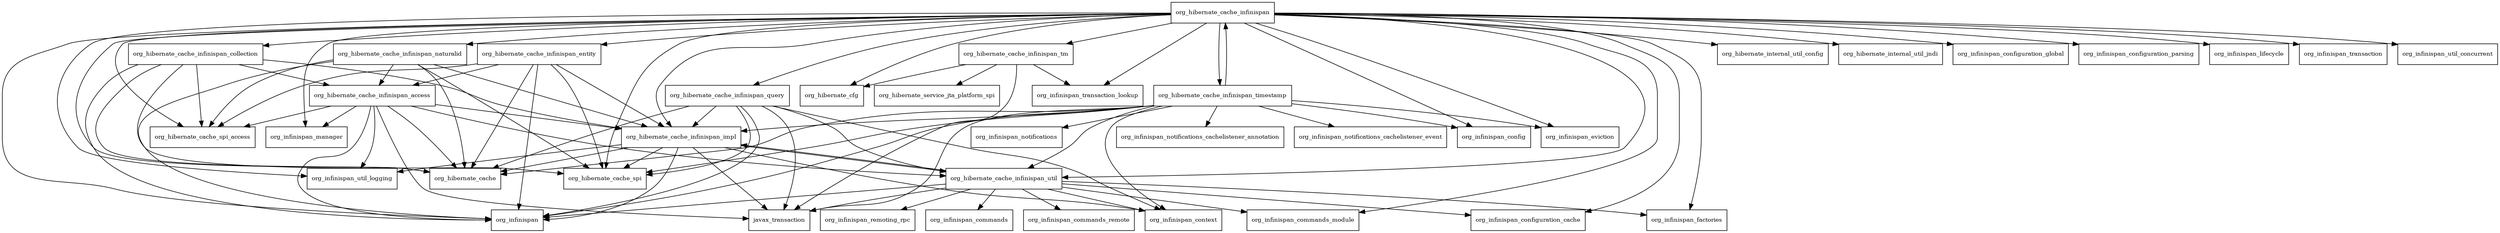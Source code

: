 digraph hibernate_infinispan_4_2_14_SP1_redhat_1_package_dependencies {
  node [shape = box, fontsize=10.0];
  org_hibernate_cache_infinispan -> org_hibernate_cache;
  org_hibernate_cache_infinispan -> org_hibernate_cache_infinispan_collection;
  org_hibernate_cache_infinispan -> org_hibernate_cache_infinispan_entity;
  org_hibernate_cache_infinispan -> org_hibernate_cache_infinispan_impl;
  org_hibernate_cache_infinispan -> org_hibernate_cache_infinispan_naturalid;
  org_hibernate_cache_infinispan -> org_hibernate_cache_infinispan_query;
  org_hibernate_cache_infinispan -> org_hibernate_cache_infinispan_timestamp;
  org_hibernate_cache_infinispan -> org_hibernate_cache_infinispan_tm;
  org_hibernate_cache_infinispan -> org_hibernate_cache_infinispan_util;
  org_hibernate_cache_infinispan -> org_hibernate_cache_spi;
  org_hibernate_cache_infinispan -> org_hibernate_cache_spi_access;
  org_hibernate_cache_infinispan -> org_hibernate_cfg;
  org_hibernate_cache_infinispan -> org_hibernate_internal_util_config;
  org_hibernate_cache_infinispan -> org_hibernate_internal_util_jndi;
  org_hibernate_cache_infinispan -> org_infinispan;
  org_hibernate_cache_infinispan -> org_infinispan_commands_module;
  org_hibernate_cache_infinispan -> org_infinispan_config;
  org_hibernate_cache_infinispan -> org_infinispan_configuration_cache;
  org_hibernate_cache_infinispan -> org_infinispan_configuration_global;
  org_hibernate_cache_infinispan -> org_infinispan_configuration_parsing;
  org_hibernate_cache_infinispan -> org_infinispan_eviction;
  org_hibernate_cache_infinispan -> org_infinispan_factories;
  org_hibernate_cache_infinispan -> org_infinispan_lifecycle;
  org_hibernate_cache_infinispan -> org_infinispan_manager;
  org_hibernate_cache_infinispan -> org_infinispan_transaction;
  org_hibernate_cache_infinispan -> org_infinispan_transaction_lookup;
  org_hibernate_cache_infinispan -> org_infinispan_util_concurrent;
  org_hibernate_cache_infinispan -> org_infinispan_util_logging;
  org_hibernate_cache_infinispan_access -> javax_transaction;
  org_hibernate_cache_infinispan_access -> org_hibernate_cache;
  org_hibernate_cache_infinispan_access -> org_hibernate_cache_infinispan_impl;
  org_hibernate_cache_infinispan_access -> org_hibernate_cache_infinispan_util;
  org_hibernate_cache_infinispan_access -> org_hibernate_cache_spi_access;
  org_hibernate_cache_infinispan_access -> org_infinispan;
  org_hibernate_cache_infinispan_access -> org_infinispan_manager;
  org_hibernate_cache_infinispan_access -> org_infinispan_util_logging;
  org_hibernate_cache_infinispan_collection -> org_hibernate_cache;
  org_hibernate_cache_infinispan_collection -> org_hibernate_cache_infinispan_access;
  org_hibernate_cache_infinispan_collection -> org_hibernate_cache_infinispan_impl;
  org_hibernate_cache_infinispan_collection -> org_hibernate_cache_spi;
  org_hibernate_cache_infinispan_collection -> org_hibernate_cache_spi_access;
  org_hibernate_cache_infinispan_collection -> org_infinispan;
  org_hibernate_cache_infinispan_entity -> org_hibernate_cache;
  org_hibernate_cache_infinispan_entity -> org_hibernate_cache_infinispan_access;
  org_hibernate_cache_infinispan_entity -> org_hibernate_cache_infinispan_impl;
  org_hibernate_cache_infinispan_entity -> org_hibernate_cache_spi;
  org_hibernate_cache_infinispan_entity -> org_hibernate_cache_spi_access;
  org_hibernate_cache_infinispan_entity -> org_infinispan;
  org_hibernate_cache_infinispan_impl -> javax_transaction;
  org_hibernate_cache_infinispan_impl -> org_hibernate_cache;
  org_hibernate_cache_infinispan_impl -> org_hibernate_cache_infinispan_util;
  org_hibernate_cache_infinispan_impl -> org_hibernate_cache_spi;
  org_hibernate_cache_infinispan_impl -> org_infinispan;
  org_hibernate_cache_infinispan_impl -> org_infinispan_context;
  org_hibernate_cache_infinispan_impl -> org_infinispan_util_logging;
  org_hibernate_cache_infinispan_naturalid -> org_hibernate_cache;
  org_hibernate_cache_infinispan_naturalid -> org_hibernate_cache_infinispan_access;
  org_hibernate_cache_infinispan_naturalid -> org_hibernate_cache_infinispan_impl;
  org_hibernate_cache_infinispan_naturalid -> org_hibernate_cache_spi;
  org_hibernate_cache_infinispan_naturalid -> org_hibernate_cache_spi_access;
  org_hibernate_cache_infinispan_naturalid -> org_infinispan;
  org_hibernate_cache_infinispan_query -> javax_transaction;
  org_hibernate_cache_infinispan_query -> org_hibernate_cache;
  org_hibernate_cache_infinispan_query -> org_hibernate_cache_infinispan_impl;
  org_hibernate_cache_infinispan_query -> org_hibernate_cache_infinispan_util;
  org_hibernate_cache_infinispan_query -> org_hibernate_cache_spi;
  org_hibernate_cache_infinispan_query -> org_infinispan;
  org_hibernate_cache_infinispan_query -> org_infinispan_context;
  org_hibernate_cache_infinispan_timestamp -> javax_transaction;
  org_hibernate_cache_infinispan_timestamp -> org_hibernate_cache;
  org_hibernate_cache_infinispan_timestamp -> org_hibernate_cache_infinispan;
  org_hibernate_cache_infinispan_timestamp -> org_hibernate_cache_infinispan_impl;
  org_hibernate_cache_infinispan_timestamp -> org_hibernate_cache_infinispan_util;
  org_hibernate_cache_infinispan_timestamp -> org_hibernate_cache_spi;
  org_hibernate_cache_infinispan_timestamp -> org_infinispan;
  org_hibernate_cache_infinispan_timestamp -> org_infinispan_config;
  org_hibernate_cache_infinispan_timestamp -> org_infinispan_context;
  org_hibernate_cache_infinispan_timestamp -> org_infinispan_eviction;
  org_hibernate_cache_infinispan_timestamp -> org_infinispan_notifications;
  org_hibernate_cache_infinispan_timestamp -> org_infinispan_notifications_cachelistener_annotation;
  org_hibernate_cache_infinispan_timestamp -> org_infinispan_notifications_cachelistener_event;
  org_hibernate_cache_infinispan_tm -> javax_transaction;
  org_hibernate_cache_infinispan_tm -> org_hibernate_cfg;
  org_hibernate_cache_infinispan_tm -> org_hibernate_service_jta_platform_spi;
  org_hibernate_cache_infinispan_tm -> org_infinispan_transaction_lookup;
  org_hibernate_cache_infinispan_util -> javax_transaction;
  org_hibernate_cache_infinispan_util -> org_hibernate_cache_infinispan_impl;
  org_hibernate_cache_infinispan_util -> org_infinispan;
  org_hibernate_cache_infinispan_util -> org_infinispan_commands;
  org_hibernate_cache_infinispan_util -> org_infinispan_commands_module;
  org_hibernate_cache_infinispan_util -> org_infinispan_commands_remote;
  org_hibernate_cache_infinispan_util -> org_infinispan_configuration_cache;
  org_hibernate_cache_infinispan_util -> org_infinispan_context;
  org_hibernate_cache_infinispan_util -> org_infinispan_factories;
  org_hibernate_cache_infinispan_util -> org_infinispan_remoting_rpc;
}
